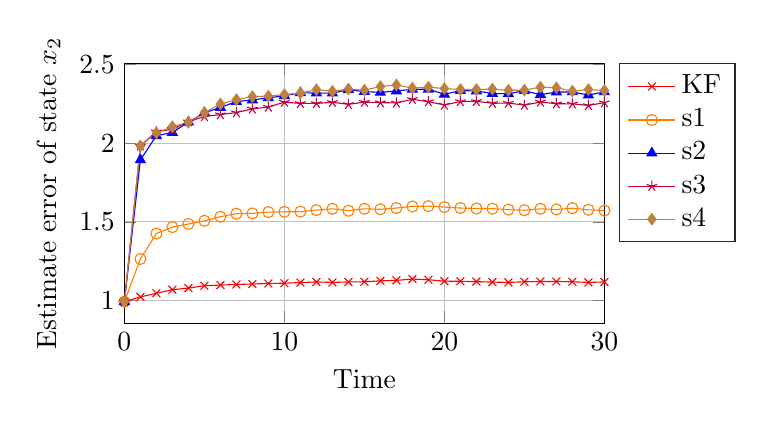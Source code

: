 \begin{tikzpicture}
\begin{axis}[%
width=2.4in,
height=1.3in,
scale only axis,
xmin=0,
xmax=30,
xlabel={Time},
ylabel={Estimate error of state $x_2$},
axis background/.style={fill=white},
xmajorgrids,
ymajorgrids,
legend style={legend cell align=left, align=left, draw=white!15!black},
legend pos={outer north east}
]
    \addplot[color={red}, mark={x}]
        coordinates {
            (0,0.994)
            (1,1.024)
            (2,1.047)
            (3,1.07)
            (4,1.08)
            (5,1.095)
            (6,1.099)
            (7,1.103)
            (8,1.106)
            (9,1.109)
            (10,1.111)
            (11,1.115)
            (12,1.119)
            (13,1.116)
            (14,1.119)
            (15,1.12)
            (16,1.126)
            (17,1.129)
            (18,1.137)
            (19,1.133)
            (20,1.124)
            (21,1.123)
            (22,1.121)
            (23,1.118)
            (24,1.116)
            (25,1.12)
            (26,1.122)
            (27,1.122)
            (28,1.12)
            (29,1.116)
            (30,1.119)
            (31,1.12)
            (32,1.126)
            (33,1.116)
            (34,1.117)
            (35,1.117)
            (36,1.117)
            (37,1.118)
            (38,1.116)
            (39,1.118)
            (40,1.123)
            (41,1.123)
            (42,1.123)
            (43,1.122)
            (44,1.124)
            (45,1.126)
            (46,1.123)
            (47,1.12)
            (48,1.119)
            (49,1.123)
            (50,1.124)
        }
        ;
    \addlegendentry {KF}
    \addplot[color={orange}, mark={o}]
        coordinates {
            (0,0.994)
            (1,1.265)
            (2,1.426)
            (3,1.467)
            (4,1.487)
            (5,1.507)
            (6,1.533)
            (7,1.552)
            (8,1.554)
            (9,1.562)
            (10,1.564)
            (11,1.565)
            (12,1.575)
            (13,1.583)
            (14,1.571)
            (15,1.583)
            (16,1.58)
            (17,1.588)
            (18,1.598)
            (19,1.6)
            (20,1.594)
            (21,1.588)
            (22,1.585)
            (23,1.584)
            (24,1.578)
            (25,1.574)
            (26,1.583)
            (27,1.579)
            (28,1.587)
            (29,1.577)
            (30,1.572)
            (31,1.572)
            (32,1.579)
            (33,1.594)
            (34,1.575)
            (35,1.57)
            (36,1.567)
            (37,1.57)
            (38,1.572)
            (39,1.575)
            (40,1.576)
            (41,1.581)
            (42,1.582)
            (43,1.586)
            (44,1.585)
            (45,1.587)
            (46,1.582)
            (47,1.585)
            (48,1.583)
            (49,1.572)
            (50,1.582)
        }
        ;
    \addlegendentry {s1}
    \addplot[color={blue}, mark={triangle*}]
        coordinates {
            (0,0.994)
            (1,1.894)
            (2,2.047)
            (3,2.067)
            (4,2.134)
            (5,2.192)
            (6,2.226)
            (7,2.264)
            (8,2.274)
            (9,2.287)
            (10,2.301)
            (11,2.319)
            (12,2.318)
            (13,2.317)
            (14,2.339)
            (15,2.327)
            (16,2.322)
            (17,2.331)
            (18,2.341)
            (19,2.342)
            (20,2.31)
            (21,2.333)
            (22,2.331)
            (23,2.315)
            (24,2.313)
            (25,2.333)
            (26,2.307)
            (27,2.324)
            (28,2.325)
            (29,2.305)
            (30,2.325)
            (31,2.327)
            (32,2.348)
            (33,2.305)
            (34,2.314)
            (35,2.323)
            (36,2.327)
            (37,2.326)
            (38,2.326)
            (39,2.312)
            (40,2.33)
            (41,2.314)
            (42,2.334)
            (43,2.331)
            (44,2.319)
            (45,2.336)
            (46,2.317)
            (47,2.321)
            (48,2.327)
            (49,2.338)
            (50,2.319)
        }
        ;
    \addlegendentry {s2}
    \addplot[color={purple}, mark={star}]
        coordinates {
            (0,0.994)
            (1,1.983)
            (2,2.073)
            (3,2.088)
            (4,2.136)
            (5,2.169)
            (6,2.181)
            (7,2.194)
            (8,2.217)
            (9,2.229)
            (10,2.26)
            (11,2.252)
            (12,2.252)
            (13,2.259)
            (14,2.246)
            (15,2.26)
            (16,2.257)
            (17,2.255)
            (18,2.278)
            (19,2.263)
            (20,2.242)
            (21,2.264)
            (22,2.265)
            (23,2.253)
            (24,2.254)
            (25,2.241)
            (26,2.261)
            (27,2.25)
            (28,2.249)
            (29,2.239)
            (30,2.257)
            (31,2.256)
            (32,2.263)
            (33,2.238)
            (34,2.26)
            (35,2.26)
            (36,2.259)
            (37,2.257)
            (38,2.259)
            (39,2.252)
            (40,2.272)
            (41,2.251)
            (42,2.247)
            (43,2.265)
            (44,2.25)
            (45,2.269)
            (46,2.244)
            (47,2.27)
            (48,2.26)
            (49,2.271)
            (50,2.259)
        }
        ;
    \addlegendentry {s3}
    \addplot[color={brown}, mark={diamond*}]
        coordinates {
            (0,0.994)
            (1,1.982)
            (2,2.065)
            (3,2.104)
            (4,2.132)
            (5,2.194)
            (6,2.248)
            (7,2.276)
            (8,2.295)
            (9,2.298)
            (10,2.308)
            (11,2.318)
            (12,2.339)
            (13,2.329)
            (14,2.343)
            (15,2.336)
            (16,2.359)
            (17,2.369)
            (18,2.349)
            (19,2.355)
            (20,2.346)
            (21,2.34)
            (22,2.34)
            (23,2.343)
            (24,2.335)
            (25,2.336)
            (26,2.355)
            (27,2.351)
            (28,2.33)
            (29,2.34)
            (30,2.334)
            (31,2.33)
            (32,2.348)
            (33,2.337)
            (34,2.329)
            (35,2.332)
            (36,2.336)
            (37,2.332)
            (38,2.336)
            (39,2.348)
            (40,2.333)
            (41,2.359)
            (42,2.346)
            (43,2.327)
            (44,2.344)
            (45,2.327)
            (46,2.36)
            (47,2.339)
            (48,2.336)
            (49,2.344)
            (50,2.328)
        }
        ;
    \addlegendentry {s4}
\end{axis}
\end{tikzpicture}
